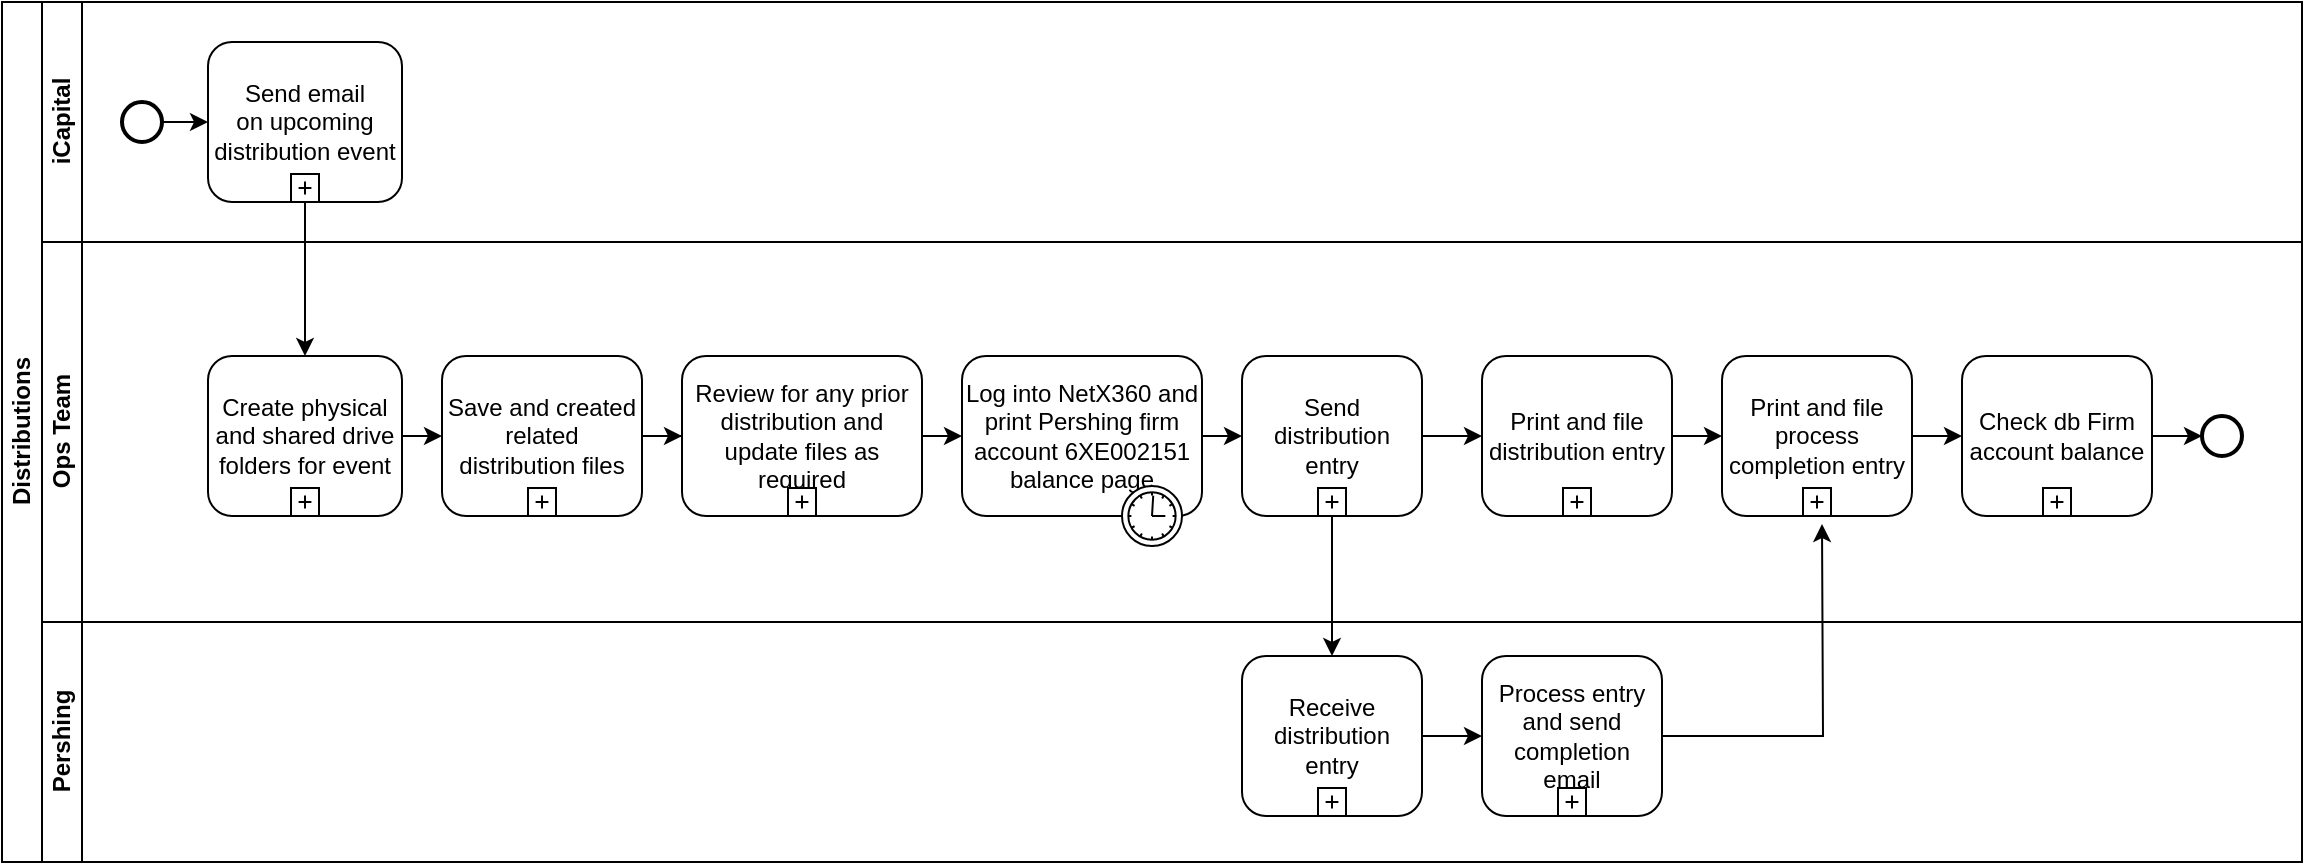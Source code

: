 <mxfile version="12.9.12" type="github">
  <diagram id="prtHgNgQTEPvFCAcTncT" name="Page-1">
    <mxGraphModel dx="1157" dy="577" grid="1" gridSize="10" guides="1" tooltips="1" connect="1" arrows="1" fold="1" page="1" pageScale="1" pageWidth="1169" pageHeight="827" math="0" shadow="0">
      <root>
        <mxCell id="0" />
        <mxCell id="1" parent="0" />
        <mxCell id="dNxyNK7c78bLwvsdeMH5-19" value="Distributions" style="swimlane;html=1;childLayout=stackLayout;resizeParent=1;resizeParentMax=0;horizontal=0;startSize=20;horizontalStack=0;" parent="1" vertex="1">
          <mxGeometry x="10" y="9" width="1150" height="430" as="geometry" />
        </mxCell>
        <mxCell id="dNxyNK7c78bLwvsdeMH5-20" value="iCapital" style="swimlane;html=1;startSize=20;horizontal=0;" parent="dNxyNK7c78bLwvsdeMH5-19" vertex="1">
          <mxGeometry x="20" width="1130" height="120" as="geometry" />
        </mxCell>
        <mxCell id="8vlzeIa9GTS2jfRW9FDT-38" value="" style="edgeStyle=orthogonalEdgeStyle;rounded=0;orthogonalLoop=1;jettySize=auto;html=1;" parent="dNxyNK7c78bLwvsdeMH5-20" source="8vlzeIa9GTS2jfRW9FDT-37" target="8vlzeIa9GTS2jfRW9FDT-14" edge="1">
          <mxGeometry relative="1" as="geometry" />
        </mxCell>
        <mxCell id="8vlzeIa9GTS2jfRW9FDT-14" value="Send email on&amp;nbsp;upcoming distribution event" style="html=1;whiteSpace=wrap;rounded=1;dropTarget=0;" parent="dNxyNK7c78bLwvsdeMH5-20" vertex="1">
          <mxGeometry x="83" y="20" width="97" height="80" as="geometry" />
        </mxCell>
        <mxCell id="8vlzeIa9GTS2jfRW9FDT-15" value="" style="html=1;shape=plus;outlineConnect=0;" parent="8vlzeIa9GTS2jfRW9FDT-14" vertex="1">
          <mxGeometry x="0.5" y="1" width="14" height="14" relative="1" as="geometry">
            <mxPoint x="-7" y="-14" as="offset" />
          </mxGeometry>
        </mxCell>
        <mxCell id="8vlzeIa9GTS2jfRW9FDT-37" value="" style="strokeWidth=2;html=1;shape=mxgraph.flowchart.start_2;whiteSpace=wrap;" parent="dNxyNK7c78bLwvsdeMH5-20" vertex="1">
          <mxGeometry x="40" y="50" width="20" height="20" as="geometry" />
        </mxCell>
        <mxCell id="dNxyNK7c78bLwvsdeMH5-21" value="Ops Team" style="swimlane;html=1;startSize=20;horizontal=0;" parent="dNxyNK7c78bLwvsdeMH5-19" vertex="1">
          <mxGeometry x="20" y="120" width="1130" height="190" as="geometry" />
        </mxCell>
        <mxCell id="YVsIzlOaecDpeqv4ySoo-2" style="edgeStyle=orthogonalEdgeStyle;rounded=0;orthogonalLoop=1;jettySize=auto;html=1;exitX=1;exitY=0.5;exitDx=0;exitDy=0;entryX=0;entryY=0.5;entryDx=0;entryDy=0;" edge="1" parent="dNxyNK7c78bLwvsdeMH5-21" source="8vlzeIa9GTS2jfRW9FDT-18" target="8vlzeIa9GTS2jfRW9FDT-26">
          <mxGeometry relative="1" as="geometry" />
        </mxCell>
        <mxCell id="YVsIzlOaecDpeqv4ySoo-13" style="edgeStyle=orthogonalEdgeStyle;rounded=0;orthogonalLoop=1;jettySize=auto;html=1;exitX=1;exitY=0.5;exitDx=0;exitDy=0;entryX=0;entryY=0.5;entryDx=0;entryDy=0;" edge="1" parent="dNxyNK7c78bLwvsdeMH5-21" source="YVsIzlOaecDpeqv4ySoo-3" target="8vlzeIa9GTS2jfRW9FDT-31">
          <mxGeometry relative="1" as="geometry" />
        </mxCell>
        <mxCell id="YVsIzlOaecDpeqv4ySoo-20" value="" style="edgeStyle=orthogonalEdgeStyle;rounded=0;orthogonalLoop=1;jettySize=auto;html=1;" edge="1" parent="dNxyNK7c78bLwvsdeMH5-21" source="8vlzeIa9GTS2jfRW9FDT-55" target="YVsIzlOaecDpeqv4ySoo-18">
          <mxGeometry relative="1" as="geometry" />
        </mxCell>
        <mxCell id="8vlzeIa9GTS2jfRW9FDT-55" value="Print and file distribution entry" style="html=1;whiteSpace=wrap;rounded=1;dropTarget=0;" parent="dNxyNK7c78bLwvsdeMH5-21" vertex="1">
          <mxGeometry x="720" y="57" width="95" height="80" as="geometry" />
        </mxCell>
        <mxCell id="8vlzeIa9GTS2jfRW9FDT-56" value="" style="html=1;shape=plus;outlineConnect=0;" parent="8vlzeIa9GTS2jfRW9FDT-55" vertex="1">
          <mxGeometry x="0.5" y="1" width="14" height="14" relative="1" as="geometry">
            <mxPoint x="-7" y="-14" as="offset" />
          </mxGeometry>
        </mxCell>
        <mxCell id="YVsIzlOaecDpeqv4ySoo-3" value="Log into NetX360 and print Pershing firm account 6XE002151 balance page" style="html=1;whiteSpace=wrap;rounded=1;dropTarget=0;" vertex="1" parent="dNxyNK7c78bLwvsdeMH5-21">
          <mxGeometry x="460" y="57" width="120" height="80" as="geometry" />
        </mxCell>
        <mxCell id="YVsIzlOaecDpeqv4ySoo-4" value="" style="shape=mxgraph.bpmn.timer_start;perimeter=ellipsePerimeter;html=1;verticalLabelPosition=bottom;labelBackgroundColor=#ffffff;verticalAlign=top;outlineConnect=0;" vertex="1" parent="YVsIzlOaecDpeqv4ySoo-3">
          <mxGeometry x="1" y="1" width="30" height="30" relative="1" as="geometry">
            <mxPoint x="-40" y="-15" as="offset" />
          </mxGeometry>
        </mxCell>
        <mxCell id="8vlzeIa9GTS2jfRW9FDT-18" value="Create physical and shared drive folders for event" style="html=1;whiteSpace=wrap;rounded=1;dropTarget=0;" parent="dNxyNK7c78bLwvsdeMH5-21" vertex="1">
          <mxGeometry x="83" y="57" width="97" height="80" as="geometry" />
        </mxCell>
        <mxCell id="8vlzeIa9GTS2jfRW9FDT-19" value="" style="html=1;shape=plus;outlineConnect=0;" parent="8vlzeIa9GTS2jfRW9FDT-18" vertex="1">
          <mxGeometry x="0.5" y="1" width="14" height="14" relative="1" as="geometry">
            <mxPoint x="-7" y="-14" as="offset" />
          </mxGeometry>
        </mxCell>
        <mxCell id="8vlzeIa9GTS2jfRW9FDT-30" value="" style="edgeStyle=orthogonalEdgeStyle;rounded=0;orthogonalLoop=1;jettySize=auto;html=1;" parent="dNxyNK7c78bLwvsdeMH5-21" source="8vlzeIa9GTS2jfRW9FDT-26" target="8vlzeIa9GTS2jfRW9FDT-28" edge="1">
          <mxGeometry relative="1" as="geometry" />
        </mxCell>
        <mxCell id="8vlzeIa9GTS2jfRW9FDT-26" value="Save and created related distribution files" style="html=1;whiteSpace=wrap;rounded=1;dropTarget=0;" parent="dNxyNK7c78bLwvsdeMH5-21" vertex="1">
          <mxGeometry x="200" y="57" width="100" height="80" as="geometry" />
        </mxCell>
        <mxCell id="8vlzeIa9GTS2jfRW9FDT-27" value="" style="html=1;shape=plus;outlineConnect=0;" parent="8vlzeIa9GTS2jfRW9FDT-26" vertex="1">
          <mxGeometry x="0.5" y="1" width="14" height="14" relative="1" as="geometry">
            <mxPoint x="-7" y="-14" as="offset" />
          </mxGeometry>
        </mxCell>
        <mxCell id="YVsIzlOaecDpeqv4ySoo-5" style="edgeStyle=orthogonalEdgeStyle;rounded=0;orthogonalLoop=1;jettySize=auto;html=1;exitX=1;exitY=0.5;exitDx=0;exitDy=0;entryX=0;entryY=0.5;entryDx=0;entryDy=0;" edge="1" parent="dNxyNK7c78bLwvsdeMH5-21" source="8vlzeIa9GTS2jfRW9FDT-28" target="YVsIzlOaecDpeqv4ySoo-3">
          <mxGeometry relative="1" as="geometry" />
        </mxCell>
        <mxCell id="8vlzeIa9GTS2jfRW9FDT-28" value="Review for any prior distribution and update files as required" style="html=1;whiteSpace=wrap;rounded=1;dropTarget=0;" parent="dNxyNK7c78bLwvsdeMH5-21" vertex="1">
          <mxGeometry x="320" y="57" width="120" height="80" as="geometry" />
        </mxCell>
        <mxCell id="8vlzeIa9GTS2jfRW9FDT-29" value="" style="html=1;shape=plus;outlineConnect=0;" parent="8vlzeIa9GTS2jfRW9FDT-28" vertex="1">
          <mxGeometry x="0.5" y="1" width="14" height="14" relative="1" as="geometry">
            <mxPoint x="-7" y="-14" as="offset" />
          </mxGeometry>
        </mxCell>
        <mxCell id="YVsIzlOaecDpeqv4ySoo-14" style="edgeStyle=orthogonalEdgeStyle;rounded=0;orthogonalLoop=1;jettySize=auto;html=1;exitX=1;exitY=0.5;exitDx=0;exitDy=0;entryX=0;entryY=0.5;entryDx=0;entryDy=0;" edge="1" parent="dNxyNK7c78bLwvsdeMH5-21" source="8vlzeIa9GTS2jfRW9FDT-31" target="8vlzeIa9GTS2jfRW9FDT-55">
          <mxGeometry relative="1" as="geometry" />
        </mxCell>
        <mxCell id="8vlzeIa9GTS2jfRW9FDT-31" value="Send distribution entry" style="html=1;whiteSpace=wrap;rounded=1;dropTarget=0;" parent="dNxyNK7c78bLwvsdeMH5-21" vertex="1">
          <mxGeometry x="600" y="57" width="90" height="80" as="geometry" />
        </mxCell>
        <mxCell id="8vlzeIa9GTS2jfRW9FDT-32" value="" style="html=1;shape=plus;outlineConnect=0;" parent="8vlzeIa9GTS2jfRW9FDT-31" vertex="1">
          <mxGeometry x="0.5" y="1" width="14" height="14" relative="1" as="geometry">
            <mxPoint x="-7" y="-14" as="offset" />
          </mxGeometry>
        </mxCell>
        <mxCell id="8vlzeIa9GTS2jfRW9FDT-58" value="" style="strokeWidth=2;html=1;shape=mxgraph.flowchart.start_2;whiteSpace=wrap;" parent="dNxyNK7c78bLwvsdeMH5-21" vertex="1">
          <mxGeometry x="1080" y="87" width="20" height="20" as="geometry" />
        </mxCell>
        <mxCell id="YVsIzlOaecDpeqv4ySoo-24" value="" style="edgeStyle=orthogonalEdgeStyle;rounded=0;orthogonalLoop=1;jettySize=auto;html=1;" edge="1" parent="dNxyNK7c78bLwvsdeMH5-21" source="YVsIzlOaecDpeqv4ySoo-18" target="YVsIzlOaecDpeqv4ySoo-22">
          <mxGeometry relative="1" as="geometry" />
        </mxCell>
        <mxCell id="YVsIzlOaecDpeqv4ySoo-18" value="Print and file process completion entry" style="html=1;whiteSpace=wrap;rounded=1;dropTarget=0;" vertex="1" parent="dNxyNK7c78bLwvsdeMH5-21">
          <mxGeometry x="840" y="57" width="95" height="80" as="geometry" />
        </mxCell>
        <mxCell id="YVsIzlOaecDpeqv4ySoo-19" value="" style="html=1;shape=plus;outlineConnect=0;" vertex="1" parent="YVsIzlOaecDpeqv4ySoo-18">
          <mxGeometry x="0.5" y="1" width="14" height="14" relative="1" as="geometry">
            <mxPoint x="-7" y="-14" as="offset" />
          </mxGeometry>
        </mxCell>
        <mxCell id="YVsIzlOaecDpeqv4ySoo-25" style="edgeStyle=orthogonalEdgeStyle;rounded=0;orthogonalLoop=1;jettySize=auto;html=1;exitX=1;exitY=0.5;exitDx=0;exitDy=0;entryX=0;entryY=0.5;entryDx=0;entryDy=0;entryPerimeter=0;" edge="1" parent="dNxyNK7c78bLwvsdeMH5-21" source="YVsIzlOaecDpeqv4ySoo-22" target="8vlzeIa9GTS2jfRW9FDT-58">
          <mxGeometry relative="1" as="geometry" />
        </mxCell>
        <mxCell id="YVsIzlOaecDpeqv4ySoo-22" value="Check db Firm account balance" style="html=1;whiteSpace=wrap;rounded=1;dropTarget=0;" vertex="1" parent="dNxyNK7c78bLwvsdeMH5-21">
          <mxGeometry x="960" y="57" width="95" height="80" as="geometry" />
        </mxCell>
        <mxCell id="YVsIzlOaecDpeqv4ySoo-23" value="" style="html=1;shape=plus;outlineConnect=0;" vertex="1" parent="YVsIzlOaecDpeqv4ySoo-22">
          <mxGeometry x="0.5" y="1" width="14" height="14" relative="1" as="geometry">
            <mxPoint x="-7" y="-14" as="offset" />
          </mxGeometry>
        </mxCell>
        <mxCell id="dNxyNK7c78bLwvsdeMH5-22" value="Pershing" style="swimlane;html=1;startSize=20;horizontal=0;" parent="dNxyNK7c78bLwvsdeMH5-19" vertex="1">
          <mxGeometry x="20" y="310" width="1130" height="120" as="geometry" />
        </mxCell>
        <mxCell id="YVsIzlOaecDpeqv4ySoo-17" value="" style="edgeStyle=orthogonalEdgeStyle;rounded=0;orthogonalLoop=1;jettySize=auto;html=1;" edge="1" parent="dNxyNK7c78bLwvsdeMH5-22" source="YVsIzlOaecDpeqv4ySoo-10" target="YVsIzlOaecDpeqv4ySoo-15">
          <mxGeometry relative="1" as="geometry" />
        </mxCell>
        <mxCell id="YVsIzlOaecDpeqv4ySoo-10" value="Receive distribution entry" style="html=1;whiteSpace=wrap;rounded=1;dropTarget=0;" vertex="1" parent="dNxyNK7c78bLwvsdeMH5-22">
          <mxGeometry x="600" y="17" width="90" height="80" as="geometry" />
        </mxCell>
        <mxCell id="YVsIzlOaecDpeqv4ySoo-11" value="" style="html=1;shape=plus;outlineConnect=0;" vertex="1" parent="YVsIzlOaecDpeqv4ySoo-10">
          <mxGeometry x="0.5" y="1" width="14" height="14" relative="1" as="geometry">
            <mxPoint x="-7" y="-14" as="offset" />
          </mxGeometry>
        </mxCell>
        <mxCell id="YVsIzlOaecDpeqv4ySoo-15" value="Process entry and send completion email" style="html=1;whiteSpace=wrap;rounded=1;dropTarget=0;" vertex="1" parent="dNxyNK7c78bLwvsdeMH5-22">
          <mxGeometry x="720" y="17" width="90" height="80" as="geometry" />
        </mxCell>
        <mxCell id="YVsIzlOaecDpeqv4ySoo-16" value="" style="html=1;shape=plus;outlineConnect=0;" vertex="1" parent="YVsIzlOaecDpeqv4ySoo-15">
          <mxGeometry x="0.5" y="1" width="14" height="14" relative="1" as="geometry">
            <mxPoint x="-7" y="-14" as="offset" />
          </mxGeometry>
        </mxCell>
        <mxCell id="8vlzeIa9GTS2jfRW9FDT-39" value="" style="edgeStyle=orthogonalEdgeStyle;rounded=0;orthogonalLoop=1;jettySize=auto;html=1;" parent="dNxyNK7c78bLwvsdeMH5-19" source="8vlzeIa9GTS2jfRW9FDT-14" target="8vlzeIa9GTS2jfRW9FDT-18" edge="1">
          <mxGeometry relative="1" as="geometry" />
        </mxCell>
        <mxCell id="YVsIzlOaecDpeqv4ySoo-12" value="" style="edgeStyle=orthogonalEdgeStyle;rounded=0;orthogonalLoop=1;jettySize=auto;html=1;" edge="1" parent="dNxyNK7c78bLwvsdeMH5-19" source="8vlzeIa9GTS2jfRW9FDT-31" target="YVsIzlOaecDpeqv4ySoo-10">
          <mxGeometry relative="1" as="geometry" />
        </mxCell>
        <mxCell id="YVsIzlOaecDpeqv4ySoo-21" style="edgeStyle=orthogonalEdgeStyle;rounded=0;orthogonalLoop=1;jettySize=auto;html=1;exitX=1;exitY=0.5;exitDx=0;exitDy=0;" edge="1" parent="1" source="YVsIzlOaecDpeqv4ySoo-15">
          <mxGeometry relative="1" as="geometry">
            <mxPoint x="920" y="270" as="targetPoint" />
          </mxGeometry>
        </mxCell>
      </root>
    </mxGraphModel>
  </diagram>
</mxfile>
